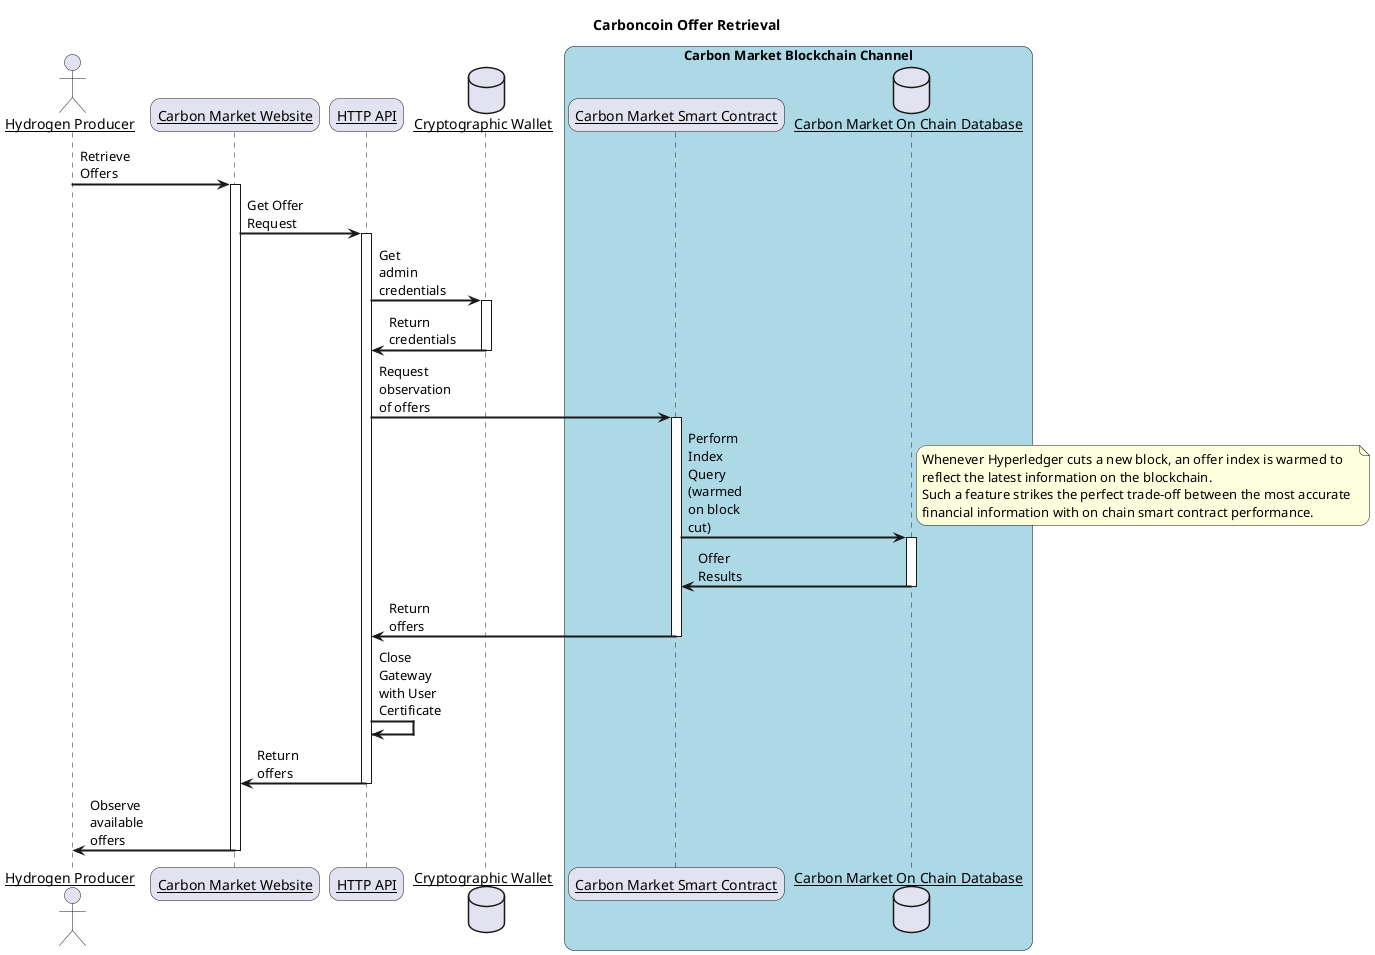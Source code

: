 @startuml GetOffers
skinparam sequenceArrowThickness 2
skinparam roundcorner 20
skinparam maxmessagesize 60
skinparam sequenceParticipant underline
title Carboncoin Offer Retrieval

actor "Hydrogen Producer" as User
participant "Carbon Market Website" as Website
participant "HTTP API" as API
database "Cryptographic Wallet" as Wallet
box "Carbon Market Blockchain Channel" #LightBlue
participant "Carbon Market Smart Contract" as CMSC 
database "Carbon Market On Chain Database" as CMJD

User -> Website: Retrieve Offers
activate Website 

Website -> API: Get Offer Request
activate API 

API -> Wallet: Get admin credentials
activate Wallet

Wallet -> API: Return credentials
deactivate Wallet

API -> CMSC: Request observation of offers
activate CMSC

CMSC -> CMJD: Perform Index Query (warmed on block cut)
activate CMJD
note right
Whenever Hyperledger cuts a new block, an offer index is warmed to 
reflect the latest information on the blockchain. 
Such a feature strikes the perfect trade-off between the most accurate 
financial information with on chain smart contract performance.
end note
CMJD -> CMSC: Offer Results
deactivate CMJD

CMSC -> API: Return offers
deactivate CMSC

API -> API: Close Gateway with User Certificate
API -> Website: Return offers
deactivate API
Website -> User: Observe available offers 
deactivate Website

@enduml